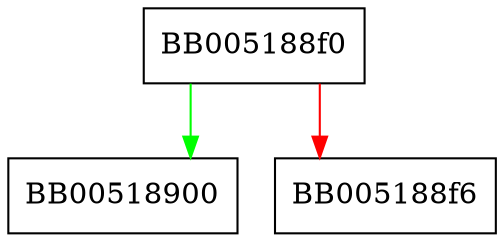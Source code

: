 digraph ossl_asn1_utctime_to_tm {
  node [shape="box"];
  graph [splines=ortho];
  BB005188f0 -> BB00518900 [color="green"];
  BB005188f0 -> BB005188f6 [color="red"];
}